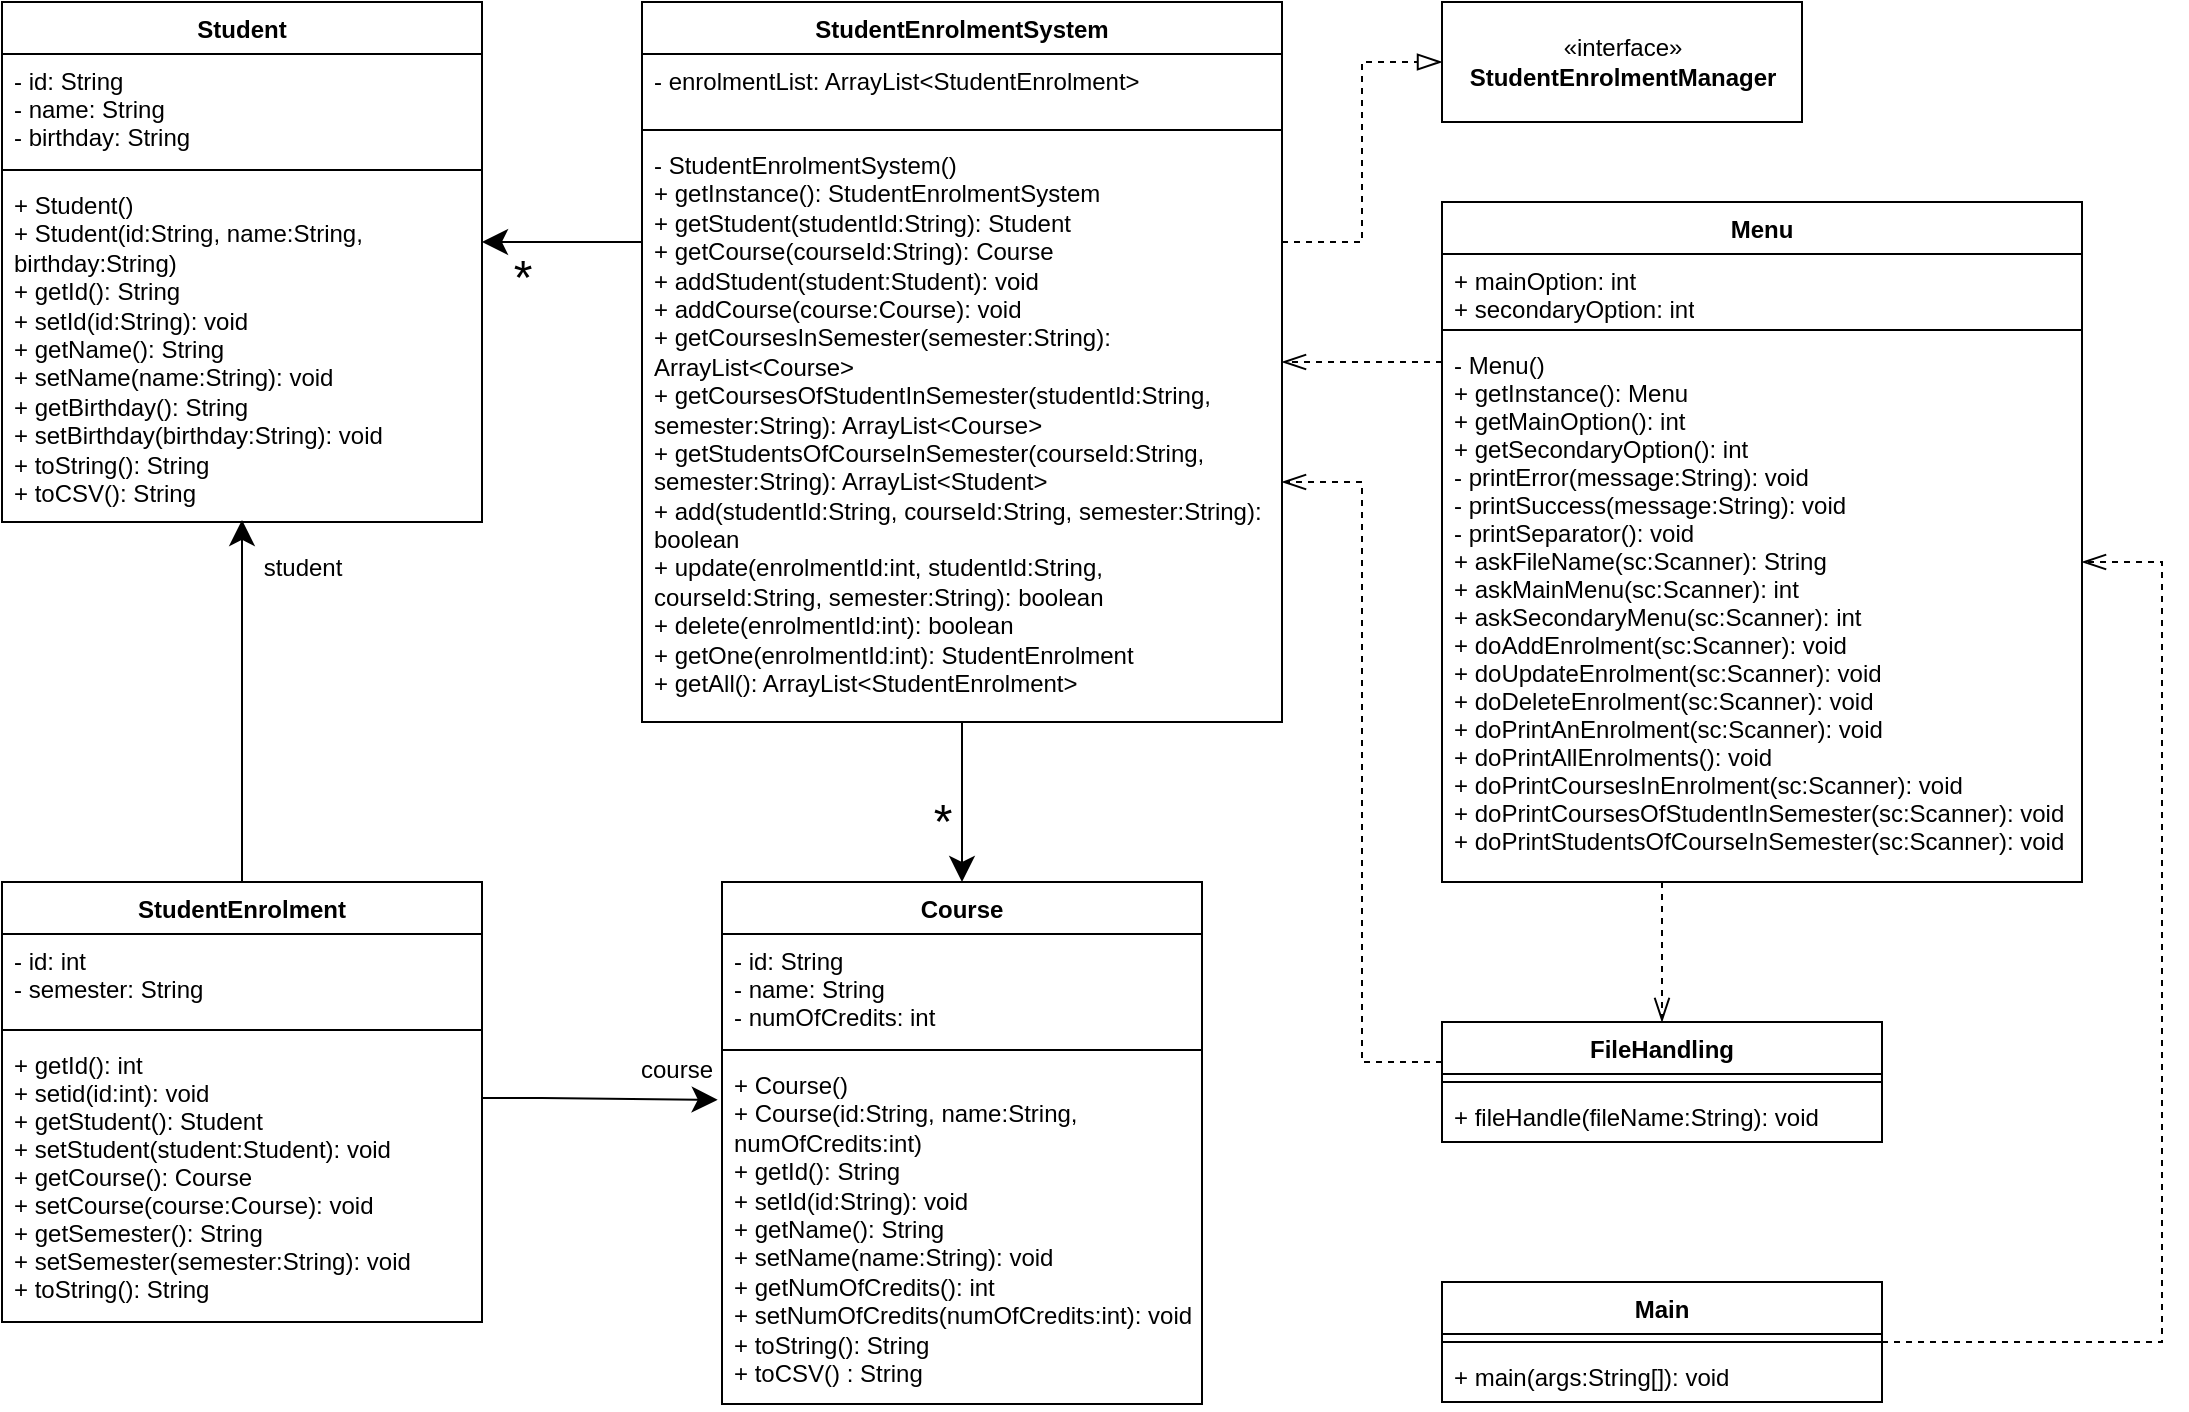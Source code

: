 <mxfile version="17.2.1" type="device" pages="2"><diagram id="rwDOr8hgKq-ZUvod_N0o" name="Class Diagram"><mxGraphModel dx="1185" dy="714" grid="0" gridSize="10" guides="1" tooltips="1" connect="1" arrows="1" fold="1" page="0" pageScale="1" pageWidth="850" pageHeight="1100" math="0" shadow="0"><root><mxCell id="0"/><mxCell id="1" parent="0"/><mxCell id="9mRreISFjOn_2rCETy_y-6" value="«interface»&lt;br&gt;&lt;b&gt;StudentEnrolmentManager&lt;/b&gt;" style="html=1;" parent="1" vertex="1"><mxGeometry x="800" y="40" width="180" height="60" as="geometry"/></mxCell><mxCell id="9mRreISFjOn_2rCETy_y-7" value="Student" style="swimlane;fontStyle=1;align=center;verticalAlign=top;childLayout=stackLayout;horizontal=1;startSize=26;horizontalStack=0;resizeParent=1;resizeParentMax=0;resizeLast=0;collapsible=1;marginBottom=0;" parent="1" vertex="1"><mxGeometry x="80" y="40" width="240" height="260" as="geometry"/></mxCell><mxCell id="9mRreISFjOn_2rCETy_y-8" value="- id: String&#10;- name: String&#10;- birthday: String" style="text;strokeColor=none;fillColor=none;align=left;verticalAlign=top;spacingLeft=4;spacingRight=4;overflow=hidden;rotatable=0;points=[[0,0.5],[1,0.5]];portConstraint=eastwest;" parent="9mRreISFjOn_2rCETy_y-7" vertex="1"><mxGeometry y="26" width="240" height="54" as="geometry"/></mxCell><mxCell id="9mRreISFjOn_2rCETy_y-9" value="" style="line;strokeWidth=1;fillColor=none;align=left;verticalAlign=middle;spacingTop=-1;spacingLeft=3;spacingRight=3;rotatable=0;labelPosition=right;points=[];portConstraint=eastwest;" parent="9mRreISFjOn_2rCETy_y-7" vertex="1"><mxGeometry y="80" width="240" height="8" as="geometry"/></mxCell><mxCell id="9mRreISFjOn_2rCETy_y-10" value="+ Student()&#10;+ Student(id:String, name:String, birthday:String)&#10;+ getId(): String&#10;+ setId(id:String): void&#10;+ getName(): String&#10;+ setName(name:String): void&#10;+ getBirthday(): String&#10;+ setBirthday(birthday:String): void&#10;+ toString(): String&#10;+ toCSV(): String" style="text;strokeColor=none;fillColor=none;align=left;verticalAlign=top;spacingLeft=4;spacingRight=4;overflow=hidden;rotatable=0;points=[[0,0.5],[1,0.5]];portConstraint=eastwest;whiteSpace=wrap;" parent="9mRreISFjOn_2rCETy_y-7" vertex="1"><mxGeometry y="88" width="240" height="172" as="geometry"/></mxCell><mxCell id="OA1Kons7uFftpXe4ic46-23" style="edgeStyle=orthogonalEdgeStyle;rounded=0;orthogonalLoop=1;jettySize=auto;html=1;fontSize=24;endArrow=classic;endFill=1;strokeWidth=1;endSize=10;" parent="1" source="9mRreISFjOn_2rCETy_y-11" target="9mRreISFjOn_2rCETy_y-15" edge="1"><mxGeometry relative="1" as="geometry"/></mxCell><mxCell id="OA1Kons7uFftpXe4ic46-24" value="*" style="edgeLabel;html=1;align=center;verticalAlign=middle;resizable=0;points=[];fontSize=24;" parent="OA1Kons7uFftpXe4ic46-23" vertex="1" connectable="0"><mxGeometry x="0.498" y="-2" relative="1" as="geometry"><mxPoint x="-8" y="-10" as="offset"/></mxGeometry></mxCell><mxCell id="9mRreISFjOn_2rCETy_y-11" value="StudentEnrolmentSystem" style="swimlane;fontStyle=1;align=center;verticalAlign=top;childLayout=stackLayout;horizontal=1;startSize=26;horizontalStack=0;resizeParent=1;resizeParentMax=0;resizeLast=0;collapsible=1;marginBottom=0;" parent="1" vertex="1"><mxGeometry x="400" y="40" width="320" height="360" as="geometry"><mxRectangle x="500" y="380" width="140" height="26" as="alternateBounds"/></mxGeometry></mxCell><mxCell id="9mRreISFjOn_2rCETy_y-12" value="- enrolmentList: ArrayList&lt;StudentEnrolment&gt;" style="text;strokeColor=none;fillColor=none;align=left;verticalAlign=top;spacingLeft=4;spacingRight=4;overflow=hidden;rotatable=0;points=[[0,0.5],[1,0.5]];portConstraint=eastwest;whiteSpace=wrap;" parent="9mRreISFjOn_2rCETy_y-11" vertex="1"><mxGeometry y="26" width="320" height="34" as="geometry"/></mxCell><mxCell id="9mRreISFjOn_2rCETy_y-13" value="" style="line;strokeWidth=1;fillColor=none;align=left;verticalAlign=middle;spacingTop=-1;spacingLeft=3;spacingRight=3;rotatable=0;labelPosition=right;points=[];portConstraint=eastwest;" parent="9mRreISFjOn_2rCETy_y-11" vertex="1"><mxGeometry y="60" width="320" height="8" as="geometry"/></mxCell><mxCell id="9mRreISFjOn_2rCETy_y-14" value="- StudentEnrolmentSystem()&#10;+ getInstance(): StudentEnrolmentSystem&#10;+ getStudent(studentId:String): Student&#10;+ getCourse(courseId:String): Course&#10;+ addStudent(student:Student): void&#10;+ addCourse(course:Course): void&#10;+ getCoursesInSemester(semester:String): ArrayList&lt;Course&gt;&#10;+ getCoursesOfStudentInSemester(studentId:String, semester:String): ArrayList&lt;Course&gt;&#10;+ getStudentsOfCourseInSemester(courseId:String, semester:String): ArrayList&lt;Student&gt;&#10;+ add(studentId:String, courseId:String, semester:String): boolean&#10;+ update(enrolmentId:int, studentId:String, courseId:String, semester:String): boolean&#10;+ delete(enrolmentId:int): boolean&#10;+ getOne(enrolmentId:int): StudentEnrolment&#10;+ getAll(): ArrayList&lt;StudentEnrolment&gt;" style="text;strokeColor=none;fillColor=none;align=left;verticalAlign=top;spacingLeft=4;spacingRight=4;overflow=hidden;rotatable=0;points=[[0,0.5],[1,0.5]];portConstraint=eastwest;fontSize=12;spacingTop=0;whiteSpace=wrap;" parent="9mRreISFjOn_2rCETy_y-11" vertex="1"><mxGeometry y="68" width="320" height="292" as="geometry"/></mxCell><mxCell id="9mRreISFjOn_2rCETy_y-15" value="Course" style="swimlane;fontStyle=1;align=center;verticalAlign=top;childLayout=stackLayout;horizontal=1;startSize=26;horizontalStack=0;resizeParent=1;resizeParentMax=0;resizeLast=0;collapsible=1;marginBottom=0;" parent="1" vertex="1"><mxGeometry x="440" y="480" width="240" height="261" as="geometry"/></mxCell><mxCell id="9mRreISFjOn_2rCETy_y-16" value="- id: String&#10;- name: String&#10;- numOfCredits: int" style="text;strokeColor=none;fillColor=none;align=left;verticalAlign=top;spacingLeft=4;spacingRight=4;overflow=hidden;rotatable=0;points=[[0,0.5],[1,0.5]];portConstraint=eastwest;" parent="9mRreISFjOn_2rCETy_y-15" vertex="1"><mxGeometry y="26" width="240" height="54" as="geometry"/></mxCell><mxCell id="9mRreISFjOn_2rCETy_y-17" value="" style="line;strokeWidth=1;fillColor=none;align=left;verticalAlign=middle;spacingTop=-1;spacingLeft=3;spacingRight=3;rotatable=0;labelPosition=right;points=[];portConstraint=eastwest;" parent="9mRreISFjOn_2rCETy_y-15" vertex="1"><mxGeometry y="80" width="240" height="8" as="geometry"/></mxCell><mxCell id="9mRreISFjOn_2rCETy_y-18" value="+ Course()&#10;+ Course(id:String, name:String, numOfCredits:int)&#10;+ getId(): String&#10;+ setId(id:String): void&#10;+ getName(): String&#10;+ setName(name:String): void&#10;+ getNumOfCredits(): int&#10;+ setNumOfCredits(numOfCredits:int): void&#10;+ toString(): String&#10;+ toCSV() : String" style="text;strokeColor=none;fillColor=none;align=left;verticalAlign=top;spacingLeft=4;spacingRight=4;overflow=hidden;rotatable=0;points=[[0,0.5],[1,0.5]];portConstraint=eastwest;whiteSpace=wrap;" parent="9mRreISFjOn_2rCETy_y-15" vertex="1"><mxGeometry y="88" width="240" height="173" as="geometry"/></mxCell><mxCell id="OA1Kons7uFftpXe4ic46-6" value="student" style="edgeStyle=orthogonalEdgeStyle;rounded=0;orthogonalLoop=1;jettySize=auto;html=1;entryX=0.5;entryY=0.994;entryDx=0;entryDy=0;entryPerimeter=0;fontSize=12;endArrow=classic;endFill=1;strokeWidth=1;endSize=10;" parent="1" source="9mRreISFjOn_2rCETy_y-20" target="9mRreISFjOn_2rCETy_y-10" edge="1"><mxGeometry x="0.732" y="-30" relative="1" as="geometry"><mxPoint as="offset"/></mxGeometry></mxCell><mxCell id="OA1Kons7uFftpXe4ic46-9" style="edgeStyle=orthogonalEdgeStyle;rounded=0;orthogonalLoop=1;jettySize=auto;html=1;fontSize=12;endArrow=classic;endFill=1;strokeWidth=1;endSize=10;entryX=-0.009;entryY=0.121;entryDx=0;entryDy=0;entryPerimeter=0;" parent="1" source="9mRreISFjOn_2rCETy_y-20" target="9mRreISFjOn_2rCETy_y-18" edge="1"><mxGeometry relative="1" as="geometry"><Array as="points"><mxPoint x="350" y="588"/><mxPoint x="350" y="588"/></Array></mxGeometry></mxCell><mxCell id="OA1Kons7uFftpXe4ic46-10" value="course" style="edgeLabel;html=1;align=center;verticalAlign=middle;resizable=0;points=[];fontSize=12;" parent="OA1Kons7uFftpXe4ic46-9" vertex="1" connectable="0"><mxGeometry x="0.743" y="1" relative="1" as="geometry"><mxPoint x="-6" y="-14" as="offset"/></mxGeometry></mxCell><mxCell id="9mRreISFjOn_2rCETy_y-20" value="StudentEnrolment" style="swimlane;fontStyle=1;align=center;verticalAlign=top;childLayout=stackLayout;horizontal=1;startSize=26;horizontalStack=0;resizeParent=1;resizeParentMax=0;resizeLast=0;collapsible=1;marginBottom=0;" parent="1" vertex="1"><mxGeometry x="80" y="480" width="240" height="220" as="geometry"><mxRectangle x="500" y="380" width="140" height="26" as="alternateBounds"/></mxGeometry></mxCell><mxCell id="9mRreISFjOn_2rCETy_y-21" value="- id: int&#10;- semester: String" style="text;strokeColor=none;fillColor=none;align=left;verticalAlign=top;spacingLeft=4;spacingRight=4;overflow=hidden;rotatable=0;points=[[0,0.5],[1,0.5]];portConstraint=eastwest;" parent="9mRreISFjOn_2rCETy_y-20" vertex="1"><mxGeometry y="26" width="240" height="44" as="geometry"/></mxCell><mxCell id="9mRreISFjOn_2rCETy_y-22" value="" style="line;strokeWidth=1;fillColor=none;align=left;verticalAlign=middle;spacingTop=-1;spacingLeft=3;spacingRight=3;rotatable=0;labelPosition=right;points=[];portConstraint=eastwest;" parent="9mRreISFjOn_2rCETy_y-20" vertex="1"><mxGeometry y="70" width="240" height="8" as="geometry"/></mxCell><mxCell id="9mRreISFjOn_2rCETy_y-23" value="+ getId(): int&#10;+ setid(id:int): void&#10;+ getStudent(): Student&#10;+ setStudent(student:Student): void&#10;+ getCourse(): Course&#10;+ setCourse(course:Course): void&#10;+ getSemester(): String&#10;+ setSemester(semester:String): void&#10;+ toString(): String" style="text;strokeColor=none;fillColor=none;align=left;verticalAlign=top;spacingLeft=4;spacingRight=4;overflow=hidden;rotatable=0;points=[[0,0.5],[1,0.5]];portConstraint=eastwest;" parent="9mRreISFjOn_2rCETy_y-20" vertex="1"><mxGeometry y="78" width="240" height="142" as="geometry"/></mxCell><mxCell id="OA1Kons7uFftpXe4ic46-8" style="edgeStyle=orthogonalEdgeStyle;rounded=0;orthogonalLoop=1;jettySize=auto;html=1;fontSize=12;endArrow=classic;endFill=1;strokeWidth=1;endSize=10;" parent="1" source="9mRreISFjOn_2rCETy_y-14" target="9mRreISFjOn_2rCETy_y-7" edge="1"><mxGeometry relative="1" as="geometry"><Array as="points"><mxPoint x="370" y="160"/><mxPoint x="370" y="160"/></Array></mxGeometry></mxCell><mxCell id="OA1Kons7uFftpXe4ic46-11" value="*" style="edgeLabel;html=1;align=center;verticalAlign=middle;resizable=0;points=[];fontSize=24;" parent="OA1Kons7uFftpXe4ic46-8" vertex="1" connectable="0"><mxGeometry x="0.829" relative="1" as="geometry"><mxPoint x="13" y="18" as="offset"/></mxGeometry></mxCell><mxCell id="mFOnsIEJVIaqSbcZDAJh-6" style="edgeStyle=orthogonalEdgeStyle;rounded=0;orthogonalLoop=1;jettySize=auto;html=1;dashed=1;endArrow=openThin;endFill=0;endSize=10;" parent="1" source="OA1Kons7uFftpXe4ic46-25" target="9mRreISFjOn_2rCETy_y-11" edge="1"><mxGeometry relative="1" as="geometry"><mxPoint x="750" y="320" as="targetPoint"/><Array as="points"><mxPoint x="760" y="570"/><mxPoint x="760" y="280"/></Array></mxGeometry></mxCell><mxCell id="OA1Kons7uFftpXe4ic46-25" value="FileHandling" style="swimlane;fontStyle=1;align=center;verticalAlign=top;childLayout=stackLayout;horizontal=1;startSize=26;horizontalStack=0;resizeParent=1;resizeParentMax=0;resizeLast=0;collapsible=1;marginBottom=0;fontSize=12;html=0;" parent="1" vertex="1"><mxGeometry x="800" y="550" width="220" height="60" as="geometry"/></mxCell><mxCell id="OA1Kons7uFftpXe4ic46-27" value="" style="line;strokeWidth=1;fillColor=none;align=left;verticalAlign=middle;spacingTop=-1;spacingLeft=3;spacingRight=3;rotatable=0;labelPosition=right;points=[];portConstraint=eastwest;fontSize=12;html=0;" parent="OA1Kons7uFftpXe4ic46-25" vertex="1"><mxGeometry y="26" width="220" height="8" as="geometry"/></mxCell><mxCell id="OA1Kons7uFftpXe4ic46-28" value="+ fileHandle(fileName:String): void" style="text;strokeColor=none;fillColor=none;align=left;verticalAlign=top;spacingLeft=4;spacingRight=4;overflow=hidden;rotatable=0;points=[[0,0.5],[1,0.5]];portConstraint=eastwest;fontSize=12;html=0;" parent="OA1Kons7uFftpXe4ic46-25" vertex="1"><mxGeometry y="34" width="220" height="26" as="geometry"/></mxCell><mxCell id="OA1Kons7uFftpXe4ic46-35" style="edgeStyle=orthogonalEdgeStyle;rounded=0;orthogonalLoop=1;jettySize=auto;html=1;fontSize=12;endArrow=openThin;endFill=0;strokeWidth=1;dashed=1;endSize=10;" parent="1" source="OA1Kons7uFftpXe4ic46-32" target="9mRreISFjOn_2rCETy_y-14" edge="1"><mxGeometry relative="1" as="geometry"><Array as="points"><mxPoint x="750" y="220"/><mxPoint x="750" y="220"/></Array></mxGeometry></mxCell><mxCell id="OA1Kons7uFftpXe4ic46-32" value="Menu" style="swimlane;fontStyle=1;align=center;verticalAlign=top;childLayout=stackLayout;horizontal=1;startSize=26;horizontalStack=0;resizeParent=1;resizeParentMax=0;resizeLast=0;collapsible=1;marginBottom=0;fontSize=12;html=0;" parent="1" vertex="1"><mxGeometry x="800" y="140" width="320" height="340" as="geometry"/></mxCell><mxCell id="mFOnsIEJVIaqSbcZDAJh-1" value="+ mainOption: int&#10;+ secondaryOption: int" style="text;strokeColor=none;fillColor=none;align=left;verticalAlign=top;spacingLeft=4;spacingRight=4;overflow=hidden;rotatable=0;points=[[0,0.5],[1,0.5]];portConstraint=eastwest;whiteSpace=wrap;" parent="OA1Kons7uFftpXe4ic46-32" vertex="1"><mxGeometry y="26" width="320" height="34" as="geometry"/></mxCell><mxCell id="OA1Kons7uFftpXe4ic46-33" value="" style="line;strokeWidth=1;fillColor=none;align=left;verticalAlign=middle;spacingTop=-1;spacingLeft=3;spacingRight=3;rotatable=0;labelPosition=right;points=[];portConstraint=eastwest;fontSize=12;html=0;" parent="OA1Kons7uFftpXe4ic46-32" vertex="1"><mxGeometry y="60" width="320" height="8" as="geometry"/></mxCell><mxCell id="OA1Kons7uFftpXe4ic46-34" value="- Menu()&#10;+ getInstance(): Menu&#10;+ getMainOption(): int&#10;+ getSecondaryOption(): int&#10;- printError(message:String): void&#10;- printSuccess(message:String): void&#10;- printSeparator(): void&#10;+ askFileName(sc:Scanner): String&#10;+ askMainMenu(sc:Scanner): int&#10;+ askSecondaryMenu(sc:Scanner): int&#10;+ doAddEnrolment(sc:Scanner): void&#10;+ doUpdateEnrolment(sc:Scanner): void&#10;+ doDeleteEnrolment(sc:Scanner): void&#10;+ doPrintAnEnrolment(sc:Scanner): void&#10;+ doPrintAllEnrolments(): void&#10;+ doPrintCoursesInEnrolment(sc:Scanner): void&#10;+ doPrintCoursesOfStudentInSemester(sc:Scanner): void&#10;+ doPrintStudentsOfCourseInSemester(sc:Scanner): void" style="text;strokeColor=none;fillColor=none;align=left;verticalAlign=top;spacingLeft=4;spacingRight=4;overflow=hidden;rotatable=0;points=[[0,0.5],[1,0.5]];portConstraint=eastwest;fontSize=12;html=0;" parent="OA1Kons7uFftpXe4ic46-32" vertex="1"><mxGeometry y="68" width="320" height="272" as="geometry"/></mxCell><mxCell id="mFOnsIEJVIaqSbcZDAJh-3" style="edgeStyle=orthogonalEdgeStyle;rounded=0;orthogonalLoop=1;jettySize=auto;html=1;endSize=10;endArrow=openThin;endFill=0;dashed=1;" parent="1" source="OA1Kons7uFftpXe4ic46-37" target="OA1Kons7uFftpXe4ic46-34" edge="1"><mxGeometry relative="1" as="geometry"><Array as="points"><mxPoint x="1160" y="710"/><mxPoint x="1160" y="320"/></Array></mxGeometry></mxCell><mxCell id="OA1Kons7uFftpXe4ic46-37" value="Main" style="swimlane;fontStyle=1;align=center;verticalAlign=top;childLayout=stackLayout;horizontal=1;startSize=26;horizontalStack=0;resizeParent=1;resizeParentMax=0;resizeLast=0;collapsible=1;marginBottom=0;fontSize=12;html=0;" parent="1" vertex="1"><mxGeometry x="800" y="680" width="220" height="60" as="geometry"/></mxCell><mxCell id="OA1Kons7uFftpXe4ic46-38" value="" style="line;strokeWidth=1;fillColor=none;align=left;verticalAlign=middle;spacingTop=-1;spacingLeft=3;spacingRight=3;rotatable=0;labelPosition=right;points=[];portConstraint=eastwest;fontSize=12;html=0;" parent="OA1Kons7uFftpXe4ic46-37" vertex="1"><mxGeometry y="26" width="220" height="8" as="geometry"/></mxCell><mxCell id="OA1Kons7uFftpXe4ic46-39" value="+ main(args:String[]): void" style="text;strokeColor=none;fillColor=none;align=left;verticalAlign=top;spacingLeft=4;spacingRight=4;overflow=hidden;rotatable=0;points=[[0,0.5],[1,0.5]];portConstraint=eastwest;fontSize=12;html=0;" parent="OA1Kons7uFftpXe4ic46-37" vertex="1"><mxGeometry y="34" width="220" height="26" as="geometry"/></mxCell><mxCell id="OA1Kons7uFftpXe4ic46-48" style="edgeStyle=orthogonalEdgeStyle;rounded=0;sketch=0;jumpSize=6;orthogonalLoop=1;jettySize=auto;html=1;shadow=0;dashed=1;fontSize=12;endArrow=openThin;endFill=0;endSize=10;strokeColor=default;strokeWidth=1;" parent="1" source="OA1Kons7uFftpXe4ic46-34" target="OA1Kons7uFftpXe4ic46-25" edge="1"><mxGeometry relative="1" as="geometry"><Array as="points"><mxPoint x="910" y="510"/><mxPoint x="910" y="510"/></Array></mxGeometry></mxCell><mxCell id="mFOnsIEJVIaqSbcZDAJh-8" style="edgeStyle=orthogonalEdgeStyle;rounded=0;orthogonalLoop=1;jettySize=auto;html=1;entryX=0;entryY=0.5;entryDx=0;entryDy=0;dashed=1;endArrow=blockThin;endFill=0;endSize=10;" parent="1" source="9mRreISFjOn_2rCETy_y-14" target="9mRreISFjOn_2rCETy_y-6" edge="1"><mxGeometry relative="1" as="geometry"><Array as="points"><mxPoint x="760" y="160"/><mxPoint x="760" y="70"/></Array></mxGeometry></mxCell></root></mxGraphModel></diagram><diagram id="pN4PY74hAxYFHsu-w0yU" name="Use Case Diagram"><mxGraphModel dx="1673" dy="1008" grid="0" gridSize="10" guides="1" tooltips="1" connect="1" arrows="1" fold="1" page="0" pageScale="1" pageWidth="850" pageHeight="1100" math="0" shadow="0"><root><mxCell id="0"/><mxCell id="1" parent="0"/><mxCell id="EKnjhhHwerpE53KzFN0P-15" style="rounded=0;orthogonalLoop=1;jettySize=auto;html=1;entryX=0;entryY=0.5;entryDx=0;entryDy=0;endArrow=none;endFill=0;" edge="1" parent="1" source="9mPKLwWMyDDXqKG6P7Dt-1" target="EKnjhhHwerpE53KzFN0P-5"><mxGeometry relative="1" as="geometry"/></mxCell><mxCell id="EKnjhhHwerpE53KzFN0P-16" style="edgeStyle=none;rounded=0;orthogonalLoop=1;jettySize=auto;html=1;endArrow=none;endFill=0;" edge="1" parent="1" source="9mPKLwWMyDDXqKG6P7Dt-1" target="EKnjhhHwerpE53KzFN0P-6"><mxGeometry relative="1" as="geometry"/></mxCell><mxCell id="EKnjhhHwerpE53KzFN0P-17" style="edgeStyle=none;rounded=0;orthogonalLoop=1;jettySize=auto;html=1;endArrow=none;endFill=0;" edge="1" parent="1" source="9mPKLwWMyDDXqKG6P7Dt-1" target="EKnjhhHwerpE53KzFN0P-7"><mxGeometry relative="1" as="geometry"/></mxCell><mxCell id="EKnjhhHwerpE53KzFN0P-18" style="edgeStyle=none;rounded=0;orthogonalLoop=1;jettySize=auto;html=1;endArrow=none;endFill=0;" edge="1" parent="1" source="9mPKLwWMyDDXqKG6P7Dt-1" target="EKnjhhHwerpE53KzFN0P-8"><mxGeometry relative="1" as="geometry"/></mxCell><mxCell id="EKnjhhHwerpE53KzFN0P-19" style="edgeStyle=none;rounded=0;orthogonalLoop=1;jettySize=auto;html=1;endArrow=none;endFill=0;" edge="1" parent="1" source="9mPKLwWMyDDXqKG6P7Dt-1" target="EKnjhhHwerpE53KzFN0P-9"><mxGeometry relative="1" as="geometry"/></mxCell><mxCell id="EKnjhhHwerpE53KzFN0P-20" style="edgeStyle=none;rounded=0;orthogonalLoop=1;jettySize=auto;html=1;endArrow=none;endFill=0;" edge="1" parent="1" source="9mPKLwWMyDDXqKG6P7Dt-1" target="EKnjhhHwerpE53KzFN0P-10"><mxGeometry relative="1" as="geometry"/></mxCell><mxCell id="EKnjhhHwerpE53KzFN0P-21" style="edgeStyle=none;rounded=0;orthogonalLoop=1;jettySize=auto;html=1;endArrow=none;endFill=0;" edge="1" parent="1" source="9mPKLwWMyDDXqKG6P7Dt-1" target="EKnjhhHwerpE53KzFN0P-11"><mxGeometry relative="1" as="geometry"/></mxCell><mxCell id="EKnjhhHwerpE53KzFN0P-22" style="edgeStyle=none;rounded=0;orthogonalLoop=1;jettySize=auto;html=1;endArrow=none;endFill=0;" edge="1" parent="1" source="9mPKLwWMyDDXqKG6P7Dt-1" target="EKnjhhHwerpE53KzFN0P-12"><mxGeometry relative="1" as="geometry"/></mxCell><mxCell id="EKnjhhHwerpE53KzFN0P-23" style="edgeStyle=none;rounded=0;orthogonalLoop=1;jettySize=auto;html=1;endArrow=none;endFill=0;" edge="1" parent="1" source="9mPKLwWMyDDXqKG6P7Dt-1" target="EKnjhhHwerpE53KzFN0P-13"><mxGeometry relative="1" as="geometry"/></mxCell><mxCell id="9mPKLwWMyDDXqKG6P7Dt-1" value="User" style="shape=umlActor;verticalLabelPosition=bottom;verticalAlign=top;html=1;outlineConnect=0;fontSize=12;sketch=0;" parent="1" vertex="1"><mxGeometry x="2" y="473" width="73.5" height="147" as="geometry"/></mxCell><mxCell id="EKnjhhHwerpE53KzFN0P-1" value="Student Enrolment Manager" style="swimlane;" vertex="1" parent="1"><mxGeometry x="200" y="80" width="806" height="980" as="geometry"/></mxCell><mxCell id="EKnjhhHwerpE53KzFN0P-5" value="Populate Data" style="ellipse;whiteSpace=wrap;html=1;" vertex="1" parent="EKnjhhHwerpE53KzFN0P-1"><mxGeometry x="40" y="60" width="120" height="80" as="geometry"/></mxCell><mxCell id="EKnjhhHwerpE53KzFN0P-47" style="edgeStyle=none;rounded=0;orthogonalLoop=1;jettySize=auto;html=1;dashed=1;startArrow=none;startFill=0;endArrow=open;endFill=0;startSize=6;endSize=10;" edge="1" parent="EKnjhhHwerpE53KzFN0P-1" source="EKnjhhHwerpE53KzFN0P-6" target="EKnjhhHwerpE53KzFN0P-36"><mxGeometry relative="1" as="geometry"/></mxCell><mxCell id="EKnjhhHwerpE53KzFN0P-56" value="&amp;lt;&amp;lt;include&amp;gt;&amp;gt;" style="edgeLabel;html=1;align=center;verticalAlign=middle;resizable=0;points=[];" vertex="1" connectable="0" parent="EKnjhhHwerpE53KzFN0P-47"><mxGeometry x="-0.042" y="1" relative="1" as="geometry"><mxPoint x="44" y="53" as="offset"/></mxGeometry></mxCell><mxCell id="EKnjhhHwerpE53KzFN0P-48" style="edgeStyle=none;rounded=0;orthogonalLoop=1;jettySize=auto;html=1;dashed=1;startArrow=none;startFill=0;endArrow=open;endFill=0;startSize=6;endSize=10;" edge="1" parent="EKnjhhHwerpE53KzFN0P-1" source="EKnjhhHwerpE53KzFN0P-6" target="EKnjhhHwerpE53KzFN0P-40"><mxGeometry relative="1" as="geometry"/></mxCell><mxCell id="EKnjhhHwerpE53KzFN0P-63" value="&amp;lt;&amp;lt;include&amp;gt;&amp;gt;" style="edgeLabel;html=1;align=center;verticalAlign=middle;resizable=0;points=[];" vertex="1" connectable="0" parent="EKnjhhHwerpE53KzFN0P-48"><mxGeometry x="-0.083" y="-2" relative="1" as="geometry"><mxPoint as="offset"/></mxGeometry></mxCell><mxCell id="EKnjhhHwerpE53KzFN0P-6" value="Add Enrolment" style="ellipse;whiteSpace=wrap;html=1;" vertex="1" parent="EKnjhhHwerpE53KzFN0P-1"><mxGeometry x="40" y="160" width="120" height="80" as="geometry"/></mxCell><mxCell id="EKnjhhHwerpE53KzFN0P-49" style="edgeStyle=none;rounded=0;orthogonalLoop=1;jettySize=auto;html=1;dashed=1;startArrow=none;startFill=0;endArrow=open;endFill=0;startSize=6;endSize=10;" edge="1" parent="EKnjhhHwerpE53KzFN0P-1" source="EKnjhhHwerpE53KzFN0P-7" target="EKnjhhHwerpE53KzFN0P-36"><mxGeometry relative="1" as="geometry"/></mxCell><mxCell id="EKnjhhHwerpE53KzFN0P-57" value="&amp;lt;&amp;lt;include&amp;gt;&amp;gt;" style="edgeLabel;html=1;align=center;verticalAlign=middle;resizable=0;points=[];" vertex="1" connectable="0" parent="EKnjhhHwerpE53KzFN0P-49"><mxGeometry x="-0.07" y="1" relative="1" as="geometry"><mxPoint x="29" y="29" as="offset"/></mxGeometry></mxCell><mxCell id="EKnjhhHwerpE53KzFN0P-50" style="edgeStyle=none;rounded=0;orthogonalLoop=1;jettySize=auto;html=1;dashed=1;startArrow=none;startFill=0;endArrow=open;endFill=0;startSize=6;endSize=10;" edge="1" parent="EKnjhhHwerpE53KzFN0P-1" source="EKnjhhHwerpE53KzFN0P-7" target="EKnjhhHwerpE53KzFN0P-40"><mxGeometry relative="1" as="geometry"/></mxCell><mxCell id="EKnjhhHwerpE53KzFN0P-64" value="&amp;lt;&amp;lt;include&amp;gt;&amp;gt;" style="edgeLabel;html=1;align=center;verticalAlign=middle;resizable=0;points=[];" vertex="1" connectable="0" parent="EKnjhhHwerpE53KzFN0P-50"><mxGeometry x="-0.182" y="-1" relative="1" as="geometry"><mxPoint as="offset"/></mxGeometry></mxCell><mxCell id="EKnjhhHwerpE53KzFN0P-7" value="Update Enrolment" style="ellipse;whiteSpace=wrap;html=1;" vertex="1" parent="EKnjhhHwerpE53KzFN0P-1"><mxGeometry x="40" y="260" width="120" height="80" as="geometry"/></mxCell><mxCell id="EKnjhhHwerpE53KzFN0P-51" style="edgeStyle=none;rounded=0;orthogonalLoop=1;jettySize=auto;html=1;dashed=1;startArrow=none;startFill=0;endArrow=open;endFill=0;startSize=6;endSize=10;" edge="1" parent="EKnjhhHwerpE53KzFN0P-1" source="EKnjhhHwerpE53KzFN0P-8" target="EKnjhhHwerpE53KzFN0P-36"><mxGeometry relative="1" as="geometry"/></mxCell><mxCell id="EKnjhhHwerpE53KzFN0P-58" value="&amp;lt;&amp;lt;include&amp;gt;&amp;gt;" style="edgeLabel;html=1;align=center;verticalAlign=middle;resizable=0;points=[];" vertex="1" connectable="0" parent="EKnjhhHwerpE53KzFN0P-51"><mxGeometry x="-0.076" y="-2" relative="1" as="geometry"><mxPoint x="39" y="24" as="offset"/></mxGeometry></mxCell><mxCell id="EKnjhhHwerpE53KzFN0P-8" value="Delete Enrolment" style="ellipse;whiteSpace=wrap;html=1;" vertex="1" parent="EKnjhhHwerpE53KzFN0P-1"><mxGeometry x="40" y="360" width="120" height="80" as="geometry"/></mxCell><mxCell id="EKnjhhHwerpE53KzFN0P-52" style="edgeStyle=none;rounded=0;orthogonalLoop=1;jettySize=auto;html=1;dashed=1;startArrow=none;startFill=0;endArrow=open;endFill=0;startSize=6;endSize=10;" edge="1" parent="EKnjhhHwerpE53KzFN0P-1" source="EKnjhhHwerpE53KzFN0P-9" target="EKnjhhHwerpE53KzFN0P-36"><mxGeometry relative="1" as="geometry"/></mxCell><mxCell id="EKnjhhHwerpE53KzFN0P-59" value="&amp;lt;&amp;lt;include&amp;gt;&amp;gt;" style="edgeLabel;html=1;align=center;verticalAlign=middle;resizable=0;points=[];" vertex="1" connectable="0" parent="EKnjhhHwerpE53KzFN0P-52"><mxGeometry x="0.064" relative="1" as="geometry"><mxPoint as="offset"/></mxGeometry></mxCell><mxCell id="EKnjhhHwerpE53KzFN0P-9" value="Print an enrolment" style="ellipse;whiteSpace=wrap;html=1;" vertex="1" parent="EKnjhhHwerpE53KzFN0P-1"><mxGeometry x="40" y="460" width="120" height="80" as="geometry"/></mxCell><mxCell id="EKnjhhHwerpE53KzFN0P-10" value="Print all enrolments" style="ellipse;whiteSpace=wrap;html=1;" vertex="1" parent="EKnjhhHwerpE53KzFN0P-1"><mxGeometry x="40" y="560" width="120" height="80" as="geometry"/></mxCell><mxCell id="EKnjhhHwerpE53KzFN0P-53" style="edgeStyle=none;rounded=0;orthogonalLoop=1;jettySize=auto;html=1;dashed=1;startArrow=none;startFill=0;endArrow=open;endFill=0;startSize=6;endSize=10;" edge="1" parent="EKnjhhHwerpE53KzFN0P-1" source="EKnjhhHwerpE53KzFN0P-11" target="EKnjhhHwerpE53KzFN0P-36"><mxGeometry relative="1" as="geometry"/></mxCell><mxCell id="EKnjhhHwerpE53KzFN0P-60" value="&amp;lt;&amp;lt;include&amp;gt;&amp;gt;" style="edgeLabel;html=1;align=center;verticalAlign=middle;resizable=0;points=[];" vertex="1" connectable="0" parent="EKnjhhHwerpE53KzFN0P-53"><mxGeometry x="-0.26" relative="1" as="geometry"><mxPoint as="offset"/></mxGeometry></mxCell><mxCell id="EKnjhhHwerpE53KzFN0P-11" value="Print all courses in semester" style="ellipse;whiteSpace=wrap;html=1;" vertex="1" parent="EKnjhhHwerpE53KzFN0P-1"><mxGeometry x="40" y="660" width="120" height="80" as="geometry"/></mxCell><mxCell id="EKnjhhHwerpE53KzFN0P-54" style="edgeStyle=none;rounded=0;orthogonalLoop=1;jettySize=auto;html=1;dashed=1;startArrow=none;startFill=0;endArrow=open;endFill=0;startSize=6;endSize=10;" edge="1" parent="EKnjhhHwerpE53KzFN0P-1" source="EKnjhhHwerpE53KzFN0P-12" target="EKnjhhHwerpE53KzFN0P-36"><mxGeometry relative="1" as="geometry"/></mxCell><mxCell id="EKnjhhHwerpE53KzFN0P-61" value="&amp;lt;&amp;lt;include&amp;gt;&amp;gt;" style="edgeLabel;html=1;align=center;verticalAlign=middle;resizable=0;points=[];" vertex="1" connectable="0" parent="EKnjhhHwerpE53KzFN0P-54"><mxGeometry x="-0.132" y="-1" relative="1" as="geometry"><mxPoint as="offset"/></mxGeometry></mxCell><mxCell id="EKnjhhHwerpE53KzFN0P-12" value="Print all courses of student in semester" style="ellipse;whiteSpace=wrap;html=1;" vertex="1" parent="EKnjhhHwerpE53KzFN0P-1"><mxGeometry x="40" y="760" width="120" height="80" as="geometry"/></mxCell><mxCell id="EKnjhhHwerpE53KzFN0P-55" style="edgeStyle=none;rounded=0;orthogonalLoop=1;jettySize=auto;html=1;dashed=1;startArrow=none;startFill=0;endArrow=open;endFill=0;startSize=6;endSize=10;" edge="1" parent="EKnjhhHwerpE53KzFN0P-1" source="EKnjhhHwerpE53KzFN0P-13" target="EKnjhhHwerpE53KzFN0P-36"><mxGeometry relative="1" as="geometry"/></mxCell><mxCell id="EKnjhhHwerpE53KzFN0P-62" value="&amp;lt;&amp;lt;include&amp;gt;&amp;gt;" style="edgeLabel;html=1;align=center;verticalAlign=middle;resizable=0;points=[];" vertex="1" connectable="0" parent="EKnjhhHwerpE53KzFN0P-55"><mxGeometry x="-0.082" y="-1" relative="1" as="geometry"><mxPoint as="offset"/></mxGeometry></mxCell><mxCell id="EKnjhhHwerpE53KzFN0P-13" value="Print all students of course in semester" style="ellipse;whiteSpace=wrap;html=1;" vertex="1" parent="EKnjhhHwerpE53KzFN0P-1"><mxGeometry x="40" y="860" width="120" height="80" as="geometry"/></mxCell><mxCell id="EKnjhhHwerpE53KzFN0P-36" value="Verify ID exist in database" style="ellipse;whiteSpace=wrap;html=1;sketch=0;" vertex="1" parent="EKnjhhHwerpE53KzFN0P-1"><mxGeometry x="612" y="862" width="120" height="80" as="geometry"/></mxCell><mxCell id="EKnjhhHwerpE53KzFN0P-45" style="edgeStyle=none;rounded=0;orthogonalLoop=1;jettySize=auto;html=1;dashed=1;startArrow=none;startFill=0;endArrow=open;endFill=0;startSize=6;endSize=10;" edge="1" parent="EKnjhhHwerpE53KzFN0P-1" source="EKnjhhHwerpE53KzFN0P-38" target="EKnjhhHwerpE53KzFN0P-5"><mxGeometry relative="1" as="geometry"><Array as="points"/></mxGeometry></mxCell><mxCell id="EKnjhhHwerpE53KzFN0P-46" value="&amp;lt;&amp;lt;exclude&amp;gt;&amp;gt;" style="edgeLabel;html=1;align=center;verticalAlign=middle;resizable=0;points=[];" vertex="1" connectable="0" parent="EKnjhhHwerpE53KzFN0P-45"><mxGeometry x="-0.247" y="1" relative="1" as="geometry"><mxPoint x="-12" as="offset"/></mxGeometry></mxCell><mxCell id="OPS-OtYm231DfvhVSgjM-2" style="edgeStyle=none;rounded=0;orthogonalLoop=1;jettySize=auto;html=1;dashed=1;startArrow=none;startFill=0;endArrow=open;endFill=0;startSize=6;endSize=10;" edge="1" parent="EKnjhhHwerpE53KzFN0P-1" source="EKnjhhHwerpE53KzFN0P-38" target="EKnjhhHwerpE53KzFN0P-6"><mxGeometry relative="1" as="geometry"/></mxCell><mxCell id="OPS-OtYm231DfvhVSgjM-11" value="&amp;lt;&amp;lt;exclude&amp;gt;&amp;gt;" style="edgeLabel;html=1;align=center;verticalAlign=middle;resizable=0;points=[];" vertex="1" connectable="0" parent="OPS-OtYm231DfvhVSgjM-2"><mxGeometry x="-0.1" y="-1" relative="1" as="geometry"><mxPoint as="offset"/></mxGeometry></mxCell><mxCell id="OPS-OtYm231DfvhVSgjM-3" style="edgeStyle=none;rounded=0;orthogonalLoop=1;jettySize=auto;html=1;dashed=1;startArrow=none;startFill=0;endArrow=open;endFill=0;startSize=6;endSize=10;" edge="1" parent="EKnjhhHwerpE53KzFN0P-1" source="EKnjhhHwerpE53KzFN0P-38" target="EKnjhhHwerpE53KzFN0P-8"><mxGeometry relative="1" as="geometry"/></mxCell><mxCell id="OPS-OtYm231DfvhVSgjM-13" value="&amp;lt;&amp;lt;exclude&amp;gt;&amp;gt;" style="edgeLabel;html=1;align=center;verticalAlign=middle;resizable=0;points=[];" vertex="1" connectable="0" parent="OPS-OtYm231DfvhVSgjM-3"><mxGeometry x="-0.321" y="-1" relative="1" as="geometry"><mxPoint y="-1" as="offset"/></mxGeometry></mxCell><mxCell id="OPS-OtYm231DfvhVSgjM-4" style="edgeStyle=none;rounded=0;orthogonalLoop=1;jettySize=auto;html=1;dashed=1;startArrow=none;startFill=0;endArrow=open;endFill=0;startSize=6;endSize=10;" edge="1" parent="EKnjhhHwerpE53KzFN0P-1" source="EKnjhhHwerpE53KzFN0P-38" target="EKnjhhHwerpE53KzFN0P-7"><mxGeometry relative="1" as="geometry"/></mxCell><mxCell id="OPS-OtYm231DfvhVSgjM-12" value="&amp;lt;&amp;lt;exclude&amp;gt;&amp;gt;" style="edgeLabel;html=1;align=center;verticalAlign=middle;resizable=0;points=[];" vertex="1" connectable="0" parent="OPS-OtYm231DfvhVSgjM-4"><mxGeometry x="-0.201" y="-3" relative="1" as="geometry"><mxPoint x="-54" y="6" as="offset"/></mxGeometry></mxCell><mxCell id="OPS-OtYm231DfvhVSgjM-5" style="edgeStyle=none;rounded=0;orthogonalLoop=1;jettySize=auto;html=1;dashed=1;startArrow=none;startFill=0;endArrow=open;endFill=0;startSize=6;endSize=10;" edge="1" parent="EKnjhhHwerpE53KzFN0P-1" source="EKnjhhHwerpE53KzFN0P-38" target="EKnjhhHwerpE53KzFN0P-9"><mxGeometry relative="1" as="geometry"/></mxCell><mxCell id="OPS-OtYm231DfvhVSgjM-14" value="&amp;lt;&amp;lt;exclude&amp;gt;&amp;gt;" style="edgeLabel;html=1;align=center;verticalAlign=middle;resizable=0;points=[];" vertex="1" connectable="0" parent="OPS-OtYm231DfvhVSgjM-5"><mxGeometry x="-0.252" y="1" relative="1" as="geometry"><mxPoint as="offset"/></mxGeometry></mxCell><mxCell id="OPS-OtYm231DfvhVSgjM-7" style="edgeStyle=none;rounded=0;orthogonalLoop=1;jettySize=auto;html=1;dashed=1;startArrow=none;startFill=0;endArrow=open;endFill=0;startSize=6;endSize=10;" edge="1" parent="EKnjhhHwerpE53KzFN0P-1" source="EKnjhhHwerpE53KzFN0P-38" target="EKnjhhHwerpE53KzFN0P-11"><mxGeometry relative="1" as="geometry"/></mxCell><mxCell id="OPS-OtYm231DfvhVSgjM-15" value="&amp;lt;&amp;lt;exclude&amp;gt;&amp;gt;" style="edgeLabel;html=1;align=center;verticalAlign=middle;resizable=0;points=[];" vertex="1" connectable="0" parent="OPS-OtYm231DfvhVSgjM-7"><mxGeometry x="-0.501" relative="1" as="geometry"><mxPoint as="offset"/></mxGeometry></mxCell><mxCell id="OPS-OtYm231DfvhVSgjM-8" style="edgeStyle=none;rounded=0;orthogonalLoop=1;jettySize=auto;html=1;dashed=1;startArrow=none;startFill=0;endArrow=open;endFill=0;startSize=6;endSize=10;" edge="1" parent="EKnjhhHwerpE53KzFN0P-1" source="EKnjhhHwerpE53KzFN0P-38" target="EKnjhhHwerpE53KzFN0P-12"><mxGeometry relative="1" as="geometry"/></mxCell><mxCell id="OPS-OtYm231DfvhVSgjM-16" value="&amp;lt;&amp;lt;exclude&amp;gt;&amp;gt;" style="edgeLabel;html=1;align=center;verticalAlign=middle;resizable=0;points=[];" vertex="1" connectable="0" parent="OPS-OtYm231DfvhVSgjM-8"><mxGeometry x="-0.398" y="-1" relative="1" as="geometry"><mxPoint as="offset"/></mxGeometry></mxCell><mxCell id="OPS-OtYm231DfvhVSgjM-9" style="edgeStyle=none;rounded=0;orthogonalLoop=1;jettySize=auto;html=1;dashed=1;startArrow=none;startFill=0;endArrow=open;endFill=0;startSize=6;endSize=10;" edge="1" parent="EKnjhhHwerpE53KzFN0P-1" source="EKnjhhHwerpE53KzFN0P-38" target="EKnjhhHwerpE53KzFN0P-13"><mxGeometry relative="1" as="geometry"/></mxCell><mxCell id="OPS-OtYm231DfvhVSgjM-17" value="&amp;lt;&amp;lt;exclude&amp;gt;&amp;gt;" style="edgeLabel;html=1;align=center;verticalAlign=middle;resizable=0;points=[];" vertex="1" connectable="0" parent="OPS-OtYm231DfvhVSgjM-9"><mxGeometry x="-0.335" y="1" relative="1" as="geometry"><mxPoint as="offset"/></mxGeometry></mxCell><mxCell id="EKnjhhHwerpE53KzFN0P-38" value="Display error" style="ellipse;whiteSpace=wrap;html=1;sketch=0;" vertex="1" parent="EKnjhhHwerpE53KzFN0P-1"><mxGeometry x="661" y="177" width="120" height="80" as="geometry"/></mxCell><mxCell id="EKnjhhHwerpE53KzFN0P-40" value="Validate information" style="ellipse;whiteSpace=wrap;html=1;sketch=0;" vertex="1" parent="EKnjhhHwerpE53KzFN0P-1"><mxGeometry x="404" y="47" width="120" height="80" as="geometry"/></mxCell><mxCell id="EKnjhhHwerpE53KzFN0P-24" style="edgeStyle=none;rounded=0;orthogonalLoop=1;jettySize=auto;html=1;endArrow=none;endFill=0;" edge="1" parent="1" source="EKnjhhHwerpE53KzFN0P-4" target="EKnjhhHwerpE53KzFN0P-5"><mxGeometry relative="1" as="geometry"/></mxCell><mxCell id="EKnjhhHwerpE53KzFN0P-26" style="edgeStyle=none;rounded=0;orthogonalLoop=1;jettySize=auto;html=1;endArrow=none;endFill=0;" edge="1" parent="1" source="EKnjhhHwerpE53KzFN0P-4" target="EKnjhhHwerpE53KzFN0P-6"><mxGeometry relative="1" as="geometry"/></mxCell><mxCell id="EKnjhhHwerpE53KzFN0P-27" style="edgeStyle=none;rounded=0;orthogonalLoop=1;jettySize=auto;html=1;endArrow=none;endFill=0;" edge="1" parent="1" source="EKnjhhHwerpE53KzFN0P-4" target="EKnjhhHwerpE53KzFN0P-7"><mxGeometry relative="1" as="geometry"/></mxCell><mxCell id="EKnjhhHwerpE53KzFN0P-28" style="edgeStyle=none;rounded=0;orthogonalLoop=1;jettySize=auto;html=1;endArrow=none;endFill=0;" edge="1" parent="1" source="EKnjhhHwerpE53KzFN0P-4" target="EKnjhhHwerpE53KzFN0P-8"><mxGeometry relative="1" as="geometry"/></mxCell><mxCell id="EKnjhhHwerpE53KzFN0P-29" style="edgeStyle=none;rounded=0;orthogonalLoop=1;jettySize=auto;html=1;endArrow=none;endFill=0;" edge="1" parent="1" source="EKnjhhHwerpE53KzFN0P-4" target="EKnjhhHwerpE53KzFN0P-9"><mxGeometry relative="1" as="geometry"/></mxCell><mxCell id="EKnjhhHwerpE53KzFN0P-30" style="edgeStyle=none;rounded=0;orthogonalLoop=1;jettySize=auto;html=1;endArrow=none;endFill=0;" edge="1" parent="1" source="EKnjhhHwerpE53KzFN0P-4" target="EKnjhhHwerpE53KzFN0P-10"><mxGeometry relative="1" as="geometry"/></mxCell><mxCell id="EKnjhhHwerpE53KzFN0P-31" style="edgeStyle=none;rounded=0;orthogonalLoop=1;jettySize=auto;html=1;endArrow=none;endFill=0;" edge="1" parent="1" source="EKnjhhHwerpE53KzFN0P-4" target="EKnjhhHwerpE53KzFN0P-11"><mxGeometry relative="1" as="geometry"/></mxCell><mxCell id="EKnjhhHwerpE53KzFN0P-32" style="edgeStyle=none;rounded=0;orthogonalLoop=1;jettySize=auto;html=1;endArrow=none;endFill=0;" edge="1" parent="1" source="EKnjhhHwerpE53KzFN0P-4" target="EKnjhhHwerpE53KzFN0P-12"><mxGeometry relative="1" as="geometry"/></mxCell><mxCell id="EKnjhhHwerpE53KzFN0P-33" style="edgeStyle=none;rounded=0;orthogonalLoop=1;jettySize=auto;html=1;endArrow=none;endFill=0;" edge="1" parent="1" source="EKnjhhHwerpE53KzFN0P-4" target="EKnjhhHwerpE53KzFN0P-13"><mxGeometry relative="1" as="geometry"/></mxCell><mxCell id="EKnjhhHwerpE53KzFN0P-4" value="Enrolment System" style="shape=umlActor;verticalLabelPosition=bottom;verticalAlign=top;html=1;outlineConnect=0;" vertex="1" parent="1"><mxGeometry x="1124" y="469" width="74" height="148" as="geometry"/></mxCell></root></mxGraphModel></diagram></mxfile>